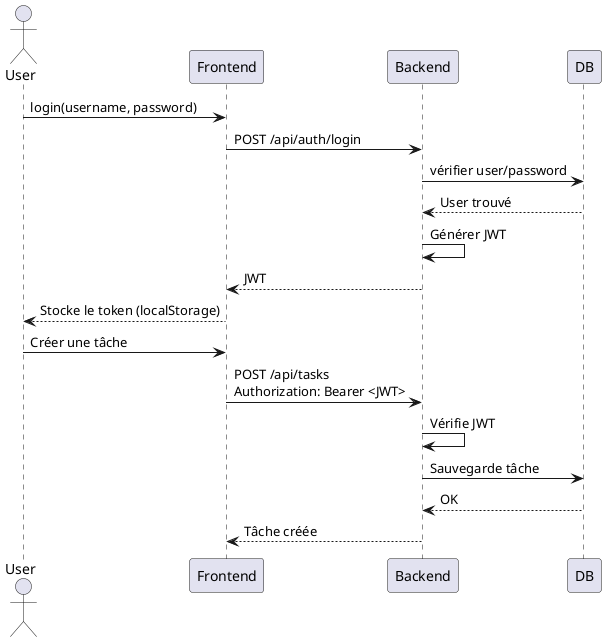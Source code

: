 @startuml SequenceDiagram
actor User
User -> Frontend: login(username, password)
Frontend -> Backend: POST /api/auth/login
Backend -> DB: vérifier user/password
DB --> Backend: User trouvé
Backend -> Backend: Générer JWT
Backend --> Frontend: JWT
Frontend --> User: Stocke le token (localStorage)
User -> Frontend: Créer une tâche
Frontend -> Backend: POST /api/tasks\nAuthorization: Bearer <JWT>
Backend -> Backend: Vérifie JWT
Backend -> DB: Sauvegarde tâche
DB --> Backend: OK
Backend --> Frontend: Tâche créée
@enduml
